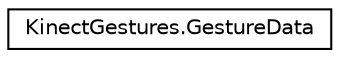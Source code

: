 digraph "Graphical Class Hierarchy"
{
  edge [fontname="Helvetica",fontsize="10",labelfontname="Helvetica",labelfontsize="10"];
  node [fontname="Helvetica",fontsize="10",shape=record];
  rankdir="LR";
  Node0 [label="KinectGestures.GestureData",height=0.2,width=0.4,color="black", fillcolor="white", style="filled",URL="$struct_kinect_gestures_1_1_gesture_data.html"];
}
